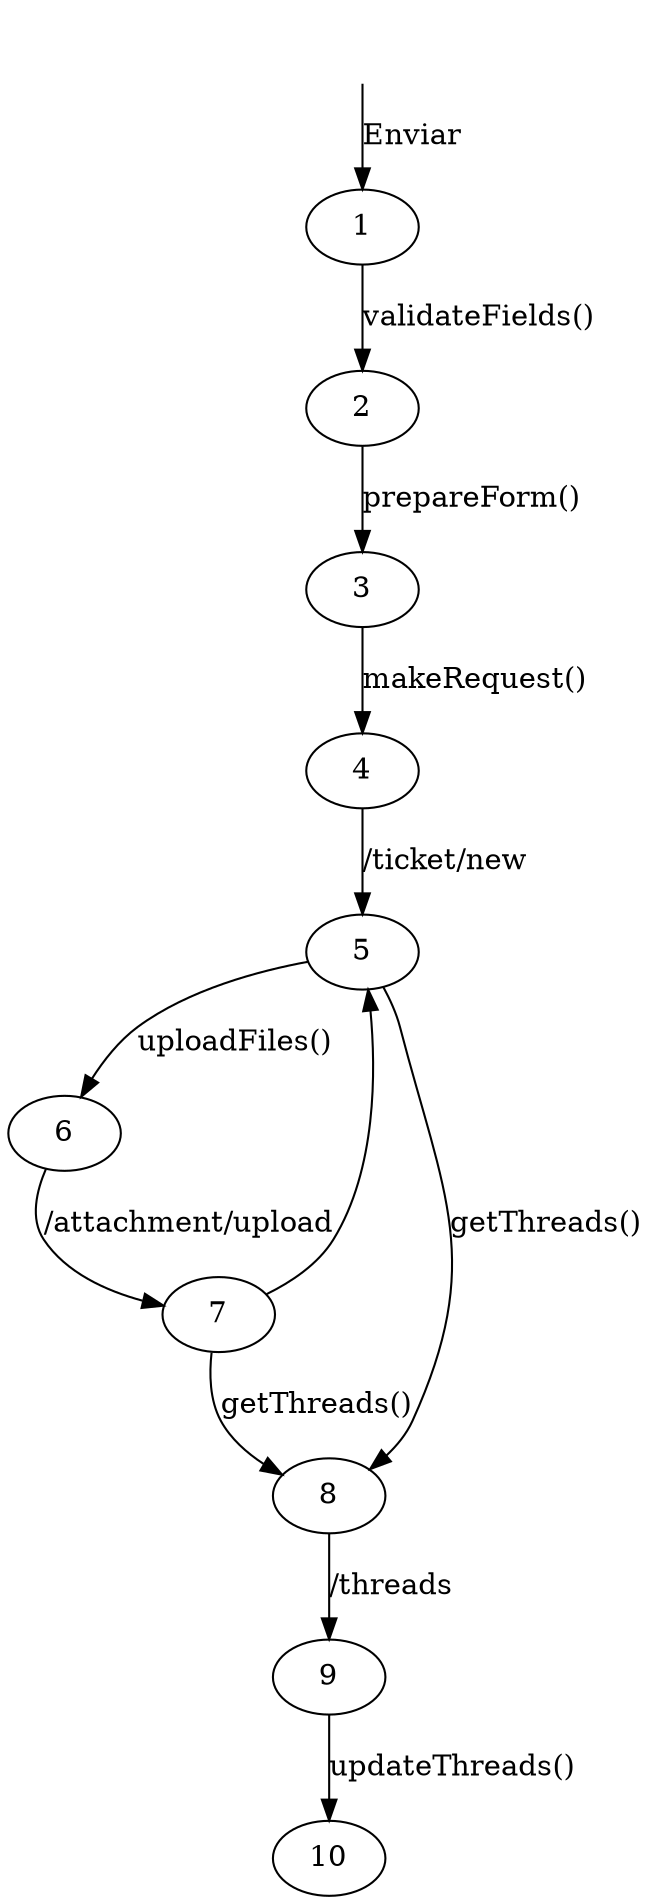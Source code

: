 digraph Ticket {
    0 [shape=none, label=""];
    0 -> 1 [label="Enviar"];
    1 -> 2 [label="validateFields()"];
    2 -> 3 [label="prepareForm()"];
    3 -> 4 [label="makeRequest()"];
    4 -> 5 [label="/ticket/new"];
    5 -> 6 [label="uploadFiles()"];
    6 -> 7 [label="/attachment/upload"];
    7 -> 5;
    7 -> 8 [label="getThreads()"];
    5 -> 8 [label="getThreads()"];
    8 -> 9 [label="/threads"];
    9 -> 10 [label="updateThreads()"];
}
